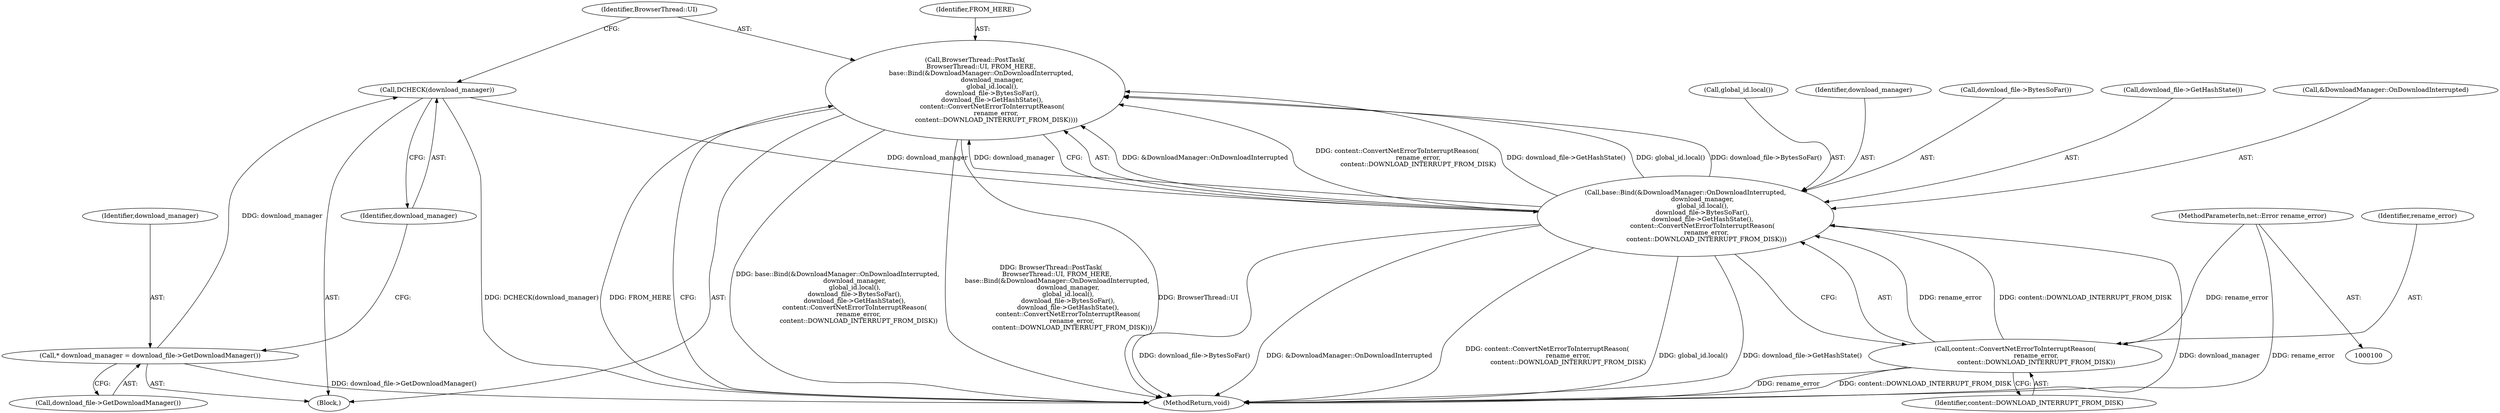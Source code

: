 digraph "1_Chrome_16dcd30c215801941d9890859fd79a234128fc3e_0@API" {
"1000122" [label="(Call,BrowserThread::PostTask(\n      BrowserThread::UI, FROM_HERE,\n      base::Bind(&DownloadManager::OnDownloadInterrupted,\n                 download_manager,\n                 global_id.local(),\n                 download_file->BytesSoFar(),\n                 download_file->GetHashState(),\n                 content::ConvertNetErrorToInterruptReason(\n                     rename_error,\n                     content::DOWNLOAD_INTERRUPT_FROM_DISK))))"];
"1000125" [label="(Call,base::Bind(&DownloadManager::OnDownloadInterrupted,\n                 download_manager,\n                 global_id.local(),\n                 download_file->BytesSoFar(),\n                 download_file->GetHashState(),\n                 content::ConvertNetErrorToInterruptReason(\n                     rename_error,\n                     content::DOWNLOAD_INTERRUPT_FROM_DISK)))"];
"1000120" [label="(Call,DCHECK(download_manager))"];
"1000117" [label="(Call,* download_manager = download_file->GetDownloadManager())"];
"1000132" [label="(Call,content::ConvertNetErrorToInterruptReason(\n                     rename_error,\n                     content::DOWNLOAD_INTERRUPT_FROM_DISK))"];
"1000102" [label="(MethodParameterIn,net::Error rename_error)"];
"1000133" [label="(Identifier,rename_error)"];
"1000125" [label="(Call,base::Bind(&DownloadManager::OnDownloadInterrupted,\n                 download_manager,\n                 global_id.local(),\n                 download_file->BytesSoFar(),\n                 download_file->GetHashState(),\n                 content::ConvertNetErrorToInterruptReason(\n                     rename_error,\n                     content::DOWNLOAD_INTERRUPT_FROM_DISK)))"];
"1000129" [label="(Call,global_id.local())"];
"1000117" [label="(Call,* download_manager = download_file->GetDownloadManager())"];
"1000102" [label="(MethodParameterIn,net::Error rename_error)"];
"1000128" [label="(Identifier,download_manager)"];
"1000103" [label="(Block,)"];
"1000130" [label="(Call,download_file->BytesSoFar())"];
"1000119" [label="(Call,download_file->GetDownloadManager())"];
"1000121" [label="(Identifier,download_manager)"];
"1000122" [label="(Call,BrowserThread::PostTask(\n      BrowserThread::UI, FROM_HERE,\n      base::Bind(&DownloadManager::OnDownloadInterrupted,\n                 download_manager,\n                 global_id.local(),\n                 download_file->BytesSoFar(),\n                 download_file->GetHashState(),\n                 content::ConvertNetErrorToInterruptReason(\n                     rename_error,\n                     content::DOWNLOAD_INTERRUPT_FROM_DISK))))"];
"1000135" [label="(MethodReturn,void)"];
"1000132" [label="(Call,content::ConvertNetErrorToInterruptReason(\n                     rename_error,\n                     content::DOWNLOAD_INTERRUPT_FROM_DISK))"];
"1000124" [label="(Identifier,FROM_HERE)"];
"1000118" [label="(Identifier,download_manager)"];
"1000131" [label="(Call,download_file->GetHashState())"];
"1000120" [label="(Call,DCHECK(download_manager))"];
"1000123" [label="(Identifier,BrowserThread::UI)"];
"1000134" [label="(Identifier,content::DOWNLOAD_INTERRUPT_FROM_DISK)"];
"1000126" [label="(Call,&DownloadManager::OnDownloadInterrupted)"];
"1000122" -> "1000103"  [label="AST: "];
"1000122" -> "1000125"  [label="CFG: "];
"1000123" -> "1000122"  [label="AST: "];
"1000124" -> "1000122"  [label="AST: "];
"1000125" -> "1000122"  [label="AST: "];
"1000135" -> "1000122"  [label="CFG: "];
"1000122" -> "1000135"  [label="DDG: base::Bind(&DownloadManager::OnDownloadInterrupted,\n                 download_manager,\n                 global_id.local(),\n                 download_file->BytesSoFar(),\n                 download_file->GetHashState(),\n                 content::ConvertNetErrorToInterruptReason(\n                     rename_error,\n                     content::DOWNLOAD_INTERRUPT_FROM_DISK))"];
"1000122" -> "1000135"  [label="DDG: BrowserThread::PostTask(\n      BrowserThread::UI, FROM_HERE,\n      base::Bind(&DownloadManager::OnDownloadInterrupted,\n                 download_manager,\n                 global_id.local(),\n                 download_file->BytesSoFar(),\n                 download_file->GetHashState(),\n                 content::ConvertNetErrorToInterruptReason(\n                     rename_error,\n                     content::DOWNLOAD_INTERRUPT_FROM_DISK)))"];
"1000122" -> "1000135"  [label="DDG: BrowserThread::UI"];
"1000122" -> "1000135"  [label="DDG: FROM_HERE"];
"1000125" -> "1000122"  [label="DDG: &DownloadManager::OnDownloadInterrupted"];
"1000125" -> "1000122"  [label="DDG: content::ConvertNetErrorToInterruptReason(\n                     rename_error,\n                     content::DOWNLOAD_INTERRUPT_FROM_DISK)"];
"1000125" -> "1000122"  [label="DDG: download_file->GetHashState()"];
"1000125" -> "1000122"  [label="DDG: global_id.local()"];
"1000125" -> "1000122"  [label="DDG: download_file->BytesSoFar()"];
"1000125" -> "1000122"  [label="DDG: download_manager"];
"1000125" -> "1000132"  [label="CFG: "];
"1000126" -> "1000125"  [label="AST: "];
"1000128" -> "1000125"  [label="AST: "];
"1000129" -> "1000125"  [label="AST: "];
"1000130" -> "1000125"  [label="AST: "];
"1000131" -> "1000125"  [label="AST: "];
"1000132" -> "1000125"  [label="AST: "];
"1000125" -> "1000135"  [label="DDG: download_manager"];
"1000125" -> "1000135"  [label="DDG: download_file->BytesSoFar()"];
"1000125" -> "1000135"  [label="DDG: &DownloadManager::OnDownloadInterrupted"];
"1000125" -> "1000135"  [label="DDG: content::ConvertNetErrorToInterruptReason(\n                     rename_error,\n                     content::DOWNLOAD_INTERRUPT_FROM_DISK)"];
"1000125" -> "1000135"  [label="DDG: global_id.local()"];
"1000125" -> "1000135"  [label="DDG: download_file->GetHashState()"];
"1000120" -> "1000125"  [label="DDG: download_manager"];
"1000132" -> "1000125"  [label="DDG: rename_error"];
"1000132" -> "1000125"  [label="DDG: content::DOWNLOAD_INTERRUPT_FROM_DISK"];
"1000120" -> "1000103"  [label="AST: "];
"1000120" -> "1000121"  [label="CFG: "];
"1000121" -> "1000120"  [label="AST: "];
"1000123" -> "1000120"  [label="CFG: "];
"1000120" -> "1000135"  [label="DDG: DCHECK(download_manager)"];
"1000117" -> "1000120"  [label="DDG: download_manager"];
"1000117" -> "1000103"  [label="AST: "];
"1000117" -> "1000119"  [label="CFG: "];
"1000118" -> "1000117"  [label="AST: "];
"1000119" -> "1000117"  [label="AST: "];
"1000121" -> "1000117"  [label="CFG: "];
"1000117" -> "1000135"  [label="DDG: download_file->GetDownloadManager()"];
"1000132" -> "1000134"  [label="CFG: "];
"1000133" -> "1000132"  [label="AST: "];
"1000134" -> "1000132"  [label="AST: "];
"1000132" -> "1000135"  [label="DDG: content::DOWNLOAD_INTERRUPT_FROM_DISK"];
"1000132" -> "1000135"  [label="DDG: rename_error"];
"1000102" -> "1000132"  [label="DDG: rename_error"];
"1000102" -> "1000100"  [label="AST: "];
"1000102" -> "1000135"  [label="DDG: rename_error"];
}
